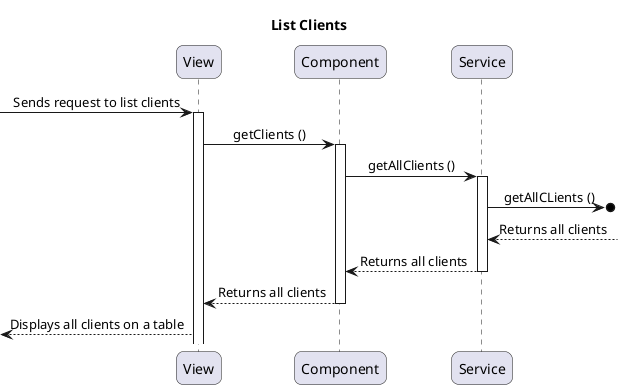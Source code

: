 @startuml List Clients

skinparam sequenceMessageAlign center
skinparam RoundCorner 15
title List Clients

participant View as v
participant Component as c
participant Service as s


[-> v: Sends request to list clients
activate v

v -> c: getClients ()
activate c

c -> s: getAllClients ()
activate s

s ->o]: getAllCLients ()

s<--]: Returns all clients

s --> c: Returns all clients
deactivate s

c --> v: Returns all clients
deactivate c

v -->[ : Displays all clients on a table



